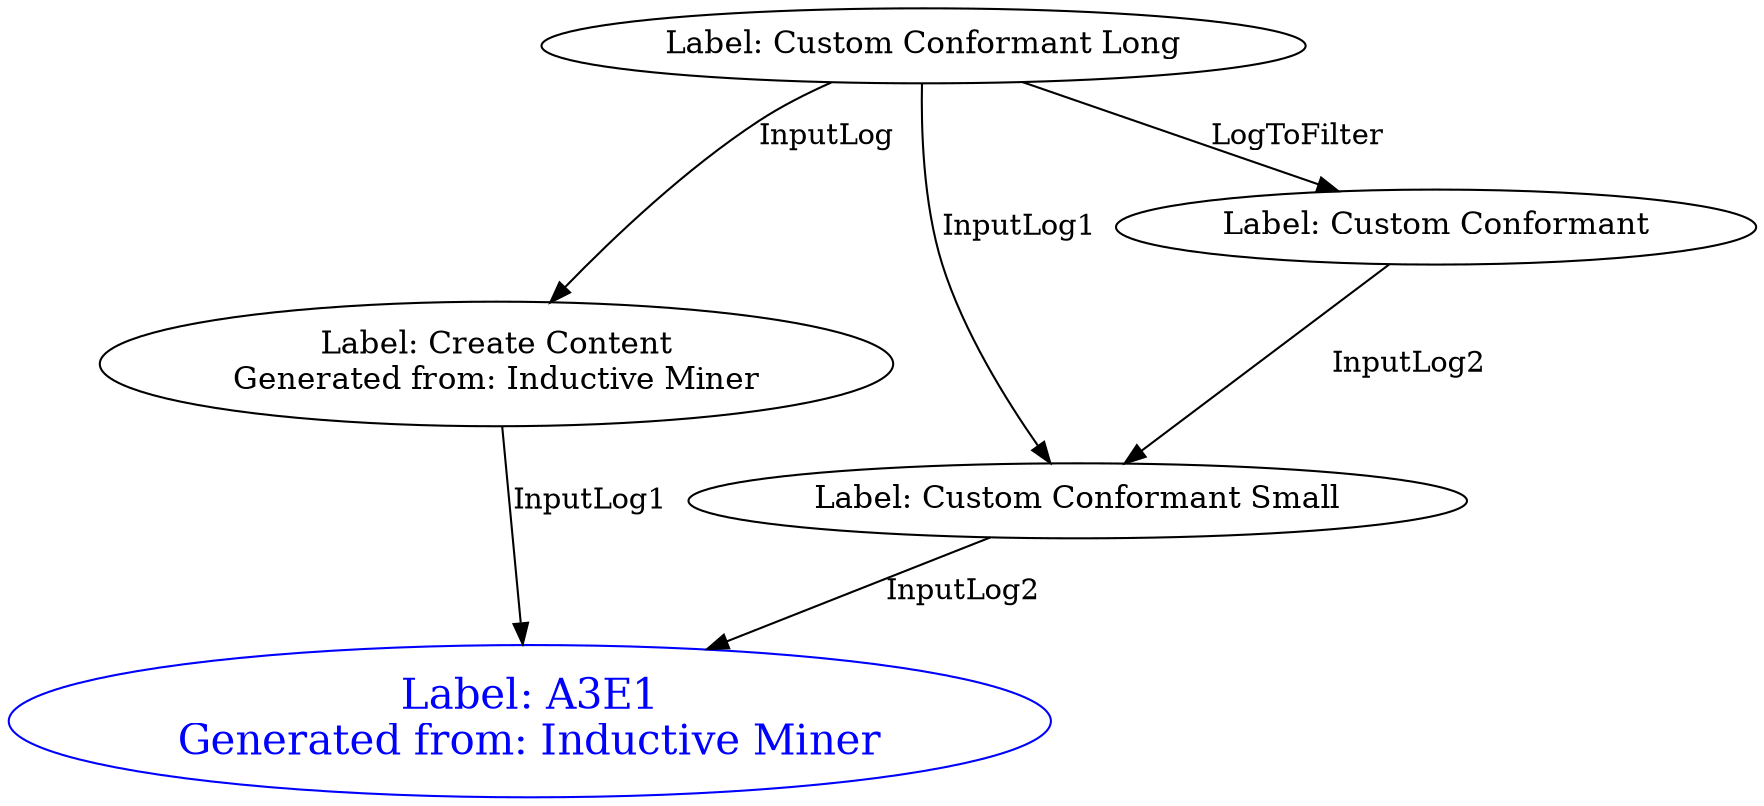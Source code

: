 digraph "683cf312-efdc-4f65-a37e-1410be9500ed"
{
	"b5c8d896-45c8-4054-8620-6570184d1b0c" [ color = "blue", fontcolor = "blue", fontsize = 20, label = "Label: A3E1\nGenerated from: Inductive Miner", tooltip = "\nCreationDate: 31-03-2023 11:05:54\nResourceType: ProcessModel\nResourceType: bpmn\nDescription: Some BPMN with 2 parents somehow (probably wrong parents too)" ]
	"c9187211-ed4f-4604-96e3-d1e34c2b026f" [ fontsize = 15, label = "Label: Create Content\nGenerated from: Inductive Miner", tooltip = "\nCreationDate: 31-03-2023 11:04:19\nResourceType: ProcessModel\nResourceType: bpmn\nDescription: Probably not the right parent, just for testing" ]
	"c9187211-ed4f-4604-96e3-d1e34c2b026f" -> "b5c8d896-45c8-4054-8620-6570184d1b0c" [ label = "InputLog1", labelfontsize = 5 ]
	"ee72a5ef-4156-4e7c-9ce7-e3a65291f6c8" [ fontsize = 15, label = "Label: Custom Conformant Long", tooltip = "\nCreationDate: 31-03-2023 10:49:18\nResourceType: EventLog\nResourceType: xes\nDescription: A log designed to be conformant with some reference model" ]
	"ee72a5ef-4156-4e7c-9ce7-e3a65291f6c8" -> "c9187211-ed4f-4604-96e3-d1e34c2b026f" [ label = "InputLog", labelfontsize = 5 ]
	"2277f2f6-de91-43bd-a9d6-3bcf3dda46a7" [ fontsize = 15, label = "Label: Custom Conformant Small", tooltip = "\nCreationDate: 31-03-2023 10:52:07\nResourceType: EventLog\nResourceType: xes\nDescription: A filtered log, based on 2 other logs." ]
	"2277f2f6-de91-43bd-a9d6-3bcf3dda46a7" -> "b5c8d896-45c8-4054-8620-6570184d1b0c" [ label = "InputLog2", labelfontsize = 5 ]
	"ee72a5ef-4156-4e7c-9ce7-e3a65291f6c8" [ fontsize = 15, label = "Label: Custom Conformant Long", tooltip = "\nCreationDate: 31-03-2023 10:49:18\nResourceType: EventLog\nResourceType: xes\nDescription: A log designed to be conformant with some reference model" ]
	"ee72a5ef-4156-4e7c-9ce7-e3a65291f6c8" -> "2277f2f6-de91-43bd-a9d6-3bcf3dda46a7" [ label = "InputLog1", labelfontsize = 5 ]
	"33405ce3-7265-4015-8d82-0d2d4cf89952" [ fontsize = 15, label = "Label: Custom Conformant", tooltip = "\nCreationDate: 31-03-2023 10:51:02\nResourceType: EventLog\nResourceType: xes\nDescription: A filtered log of Custom Conformant Long" ]
	"33405ce3-7265-4015-8d82-0d2d4cf89952" -> "2277f2f6-de91-43bd-a9d6-3bcf3dda46a7" [ label = "InputLog2", labelfontsize = 5 ]
	"ee72a5ef-4156-4e7c-9ce7-e3a65291f6c8" [ fontsize = 15, label = "Label: Custom Conformant Long", tooltip = "\nCreationDate: 31-03-2023 10:49:18\nResourceType: EventLog\nResourceType: xes\nDescription: A log designed to be conformant with some reference model" ]
	"ee72a5ef-4156-4e7c-9ce7-e3a65291f6c8" -> "33405ce3-7265-4015-8d82-0d2d4cf89952" [ label = "LogToFilter", labelfontsize = 5 ]
}